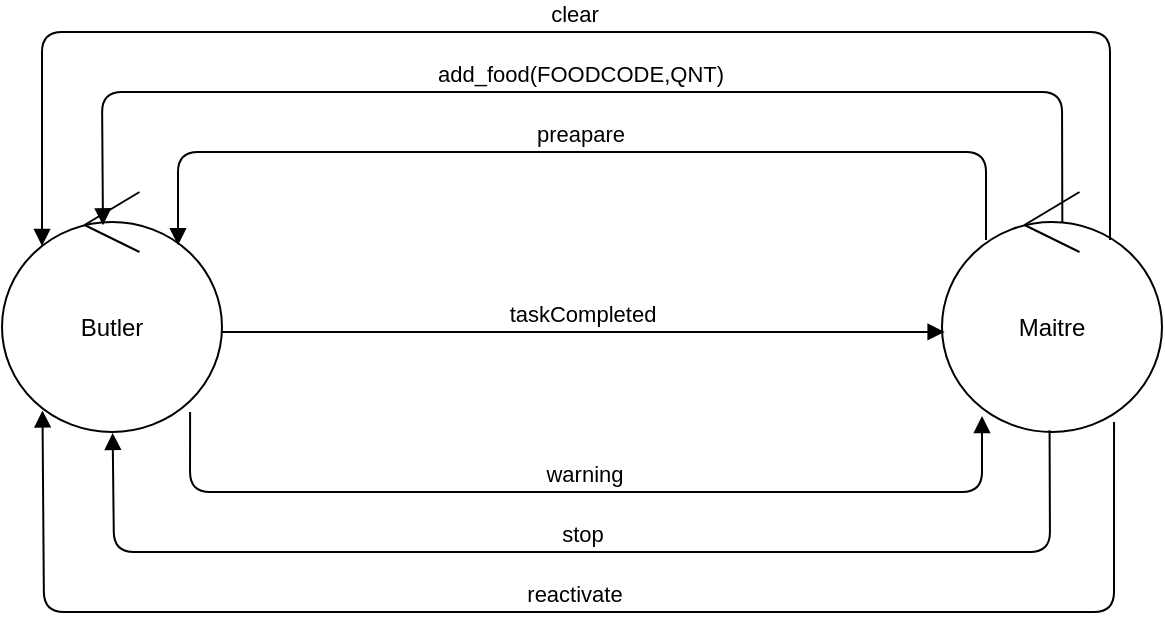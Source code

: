 <mxfile version="11.3.0" type="device" pages="1"><diagram id="wD1ZA8JUyCgK8prTasFw" name="Page-1"><mxGraphModel dx="854" dy="504" grid="1" gridSize="10" guides="1" tooltips="1" connect="1" arrows="1" fold="1" page="1" pageScale="1" pageWidth="827" pageHeight="1169" math="0" shadow="0"><root><mxCell id="0"/><mxCell id="1" parent="0"/><mxCell id="aBCiS4suWEoUCuxum6lq-1" value="Butler" style="ellipse;shape=umlControl;whiteSpace=wrap;html=1;" vertex="1" parent="1"><mxGeometry x="120" y="200" width="110" height="120" as="geometry"/></mxCell><mxCell id="aBCiS4suWEoUCuxum6lq-2" value="Maitre" style="ellipse;shape=umlControl;whiteSpace=wrap;html=1;" vertex="1" parent="1"><mxGeometry x="590" y="200" width="110" height="120" as="geometry"/></mxCell><mxCell id="aBCiS4suWEoUCuxum6lq-3" value="preapare" style="html=1;verticalAlign=bottom;endArrow=block;exitX=0.2;exitY=0.2;exitDx=0;exitDy=0;exitPerimeter=0;entryX=0.8;entryY=0.222;entryDx=0;entryDy=0;entryPerimeter=0;" edge="1" parent="1" source="aBCiS4suWEoUCuxum6lq-2" target="aBCiS4suWEoUCuxum6lq-1"><mxGeometry width="80" relative="1" as="geometry"><mxPoint x="700" y="220" as="sourcePoint"/><mxPoint x="780" y="220" as="targetPoint"/><Array as="points"><mxPoint x="612" y="180"/><mxPoint x="208" y="180"/></Array></mxGeometry></mxCell><mxCell id="aBCiS4suWEoUCuxum6lq-4" value="clear" style="html=1;verticalAlign=bottom;endArrow=block;exitX=0.2;exitY=0.2;exitDx=0;exitDy=0;exitPerimeter=0;entryX=0.182;entryY=0.225;entryDx=0;entryDy=0;entryPerimeter=0;" edge="1" parent="1" target="aBCiS4suWEoUCuxum6lq-1"><mxGeometry width="80" relative="1" as="geometry"><mxPoint x="674" y="224" as="sourcePoint"/><mxPoint x="270" y="223.04" as="targetPoint"/><Array as="points"><mxPoint x="674" y="120"/><mxPoint x="140" y="120"/></Array></mxGeometry></mxCell><mxCell id="aBCiS4suWEoUCuxum6lq-5" value="add_food(FOODCODE,QNT)" style="html=1;verticalAlign=bottom;endArrow=block;entryX=0.459;entryY=0.139;entryDx=0;entryDy=0;entryPerimeter=0;exitX=0.547;exitY=0.128;exitDx=0;exitDy=0;exitPerimeter=0;" edge="1" parent="1" source="aBCiS4suWEoUCuxum6lq-2" target="aBCiS4suWEoUCuxum6lq-1"><mxGeometry width="80" relative="1" as="geometry"><mxPoint x="650" y="210" as="sourcePoint"/><mxPoint x="200" y="199.04" as="targetPoint"/><Array as="points"><mxPoint x="650" y="150"/><mxPoint x="170" y="150"/></Array></mxGeometry></mxCell><mxCell id="aBCiS4suWEoUCuxum6lq-6" value="taskCompleted" style="html=1;verticalAlign=bottom;endArrow=block;entryX=0.012;entryY=0.583;entryDx=0;entryDy=0;entryPerimeter=0;" edge="1" parent="1" target="aBCiS4suWEoUCuxum6lq-2"><mxGeometry width="80" relative="1" as="geometry"><mxPoint x="230" y="270" as="sourcePoint"/><mxPoint x="310" y="270" as="targetPoint"/></mxGeometry></mxCell><mxCell id="aBCiS4suWEoUCuxum6lq-7" value="warning" style="html=1;verticalAlign=bottom;endArrow=block;exitX=0.855;exitY=0.917;exitDx=0;exitDy=0;exitPerimeter=0;" edge="1" parent="1" source="aBCiS4suWEoUCuxum6lq-1"><mxGeometry width="80" relative="1" as="geometry"><mxPoint x="260" y="360" as="sourcePoint"/><mxPoint x="610" y="312" as="targetPoint"/><Array as="points"><mxPoint x="214" y="350"/><mxPoint x="610" y="350"/></Array></mxGeometry></mxCell><mxCell id="aBCiS4suWEoUCuxum6lq-8" value="stop" style="html=1;verticalAlign=bottom;endArrow=none;exitX=0.503;exitY=1.004;exitDx=0;exitDy=0;exitPerimeter=0;entryX=0.489;entryY=0.993;entryDx=0;entryDy=0;entryPerimeter=0;startArrow=block;startFill=1;endFill=0;" edge="1" parent="1" source="aBCiS4suWEoUCuxum6lq-1" target="aBCiS4suWEoUCuxum6lq-2"><mxGeometry width="80" relative="1" as="geometry"><mxPoint x="175.2" y="322.72" as="sourcePoint"/><mxPoint x="577.5" y="320" as="targetPoint"/><Array as="points"><mxPoint x="176" y="380"/><mxPoint x="644" y="380"/></Array></mxGeometry></mxCell><mxCell id="aBCiS4suWEoUCuxum6lq-9" value="reactivate" style="html=1;verticalAlign=bottom;endArrow=none;exitX=0.184;exitY=0.91;exitDx=0;exitDy=0;exitPerimeter=0;entryX=0.782;entryY=0.958;entryDx=0;entryDy=0;entryPerimeter=0;startArrow=block;startFill=1;endFill=0;" edge="1" parent="1" source="aBCiS4suWEoUCuxum6lq-1" target="aBCiS4suWEoUCuxum6lq-2"><mxGeometry width="80" relative="1" as="geometry"><mxPoint x="140.2" y="313.72" as="sourcePoint"/><mxPoint x="608.79" y="310.16" as="targetPoint"/><Array as="points"><mxPoint x="141" y="410"/><mxPoint x="676" y="410"/></Array></mxGeometry></mxCell></root></mxGraphModel></diagram></mxfile>